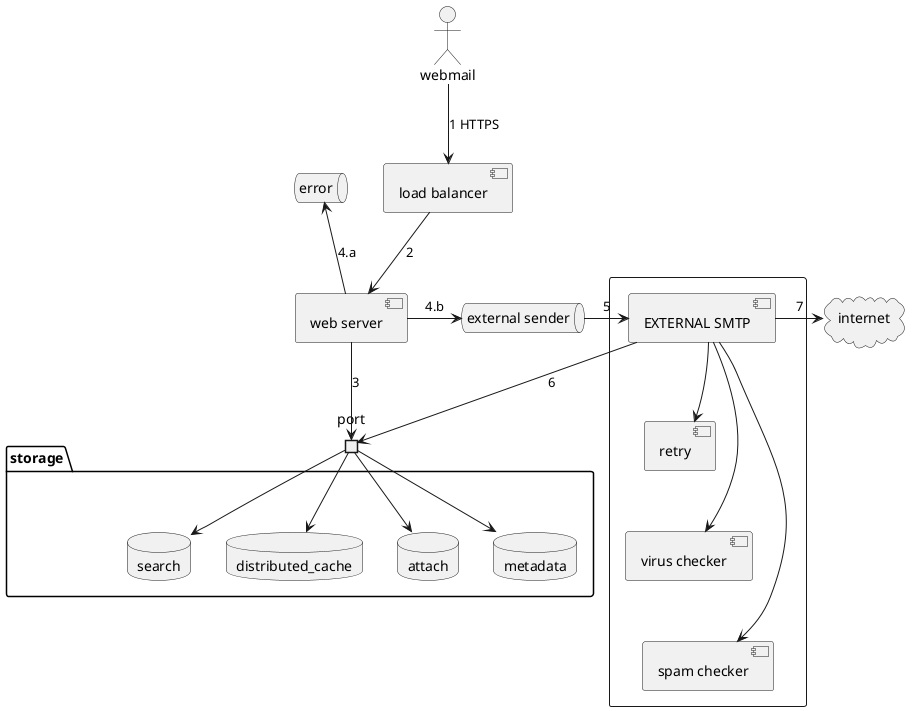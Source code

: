 @startuml

actor webmail
webmail -d-> [load balancer] : 1 HTTPS
[load balancer] -d-> [web server] : 2
queue error
queue "external sender"
[web server] -u-> error : 4.a
[web server] -r-> "external sender" : 4.b
package storage{
    database metadata
    database attach
    database distributed_cache
    database search
    portin port

    port -u-> metadata
    port -u-> attach
    port -u-> distributed_cache
    port -u-> search
}

[web server] -d-> port : 3


rectangle {
[EXTERNAL SMTP] -d-> port : 6
[retry]
[virus checker]
[spam checker]
}
"external sender" -> [EXTERNAL SMTP] : 5
[EXTERNAL SMTP] -[hidden]- [retry]
[retry] -[hidden]- [virus checker]
[virus checker] -[hidden]- [spam checker]
[EXTERNAL SMTP] -u-> [retry]
[EXTERNAL SMTP] -u-> [virus checker]
[EXTERNAL SMTP] -u-> [spam checker]

cloud internet
[EXTERNAL SMTP] -r-> internet : 7
@enduml